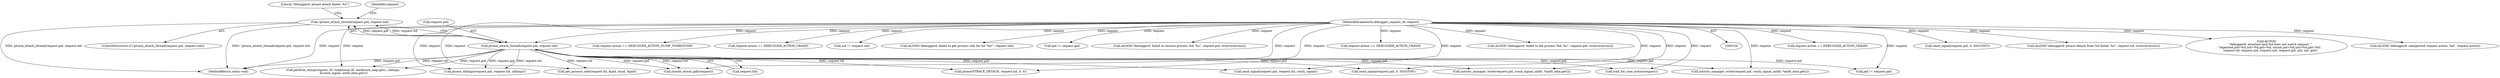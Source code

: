 digraph "0_Android_d7603583f90c2bc6074a4ee2886bd28082d7c65b_1@API" {
"1000150" [label="(Call,!ptrace_attach_thread(request.pid, request.tid))"];
"1000151" [label="(Call,ptrace_attach_thread(request.pid, request.tid))"];
"1000106" [label="(MethodParameterIn,debugger_request_t& request)"];
"1000160" [label="(Literal,\"debuggerd: ptrace attach failed: %s\")"];
"1000166" [label="(Call,request.action == DEBUGGER_ACTION_CRASH)"];
"1000354" [label="(Call,activity_manager_write(request.pid, crash_signal, amfd, *amfd_data.get()))"];
"1000198" [label="(Call,pid != request.pid)"];
"1000430" [label="(Call,send_signal(request.pid, 0, SIGCONT))"];
"1000150" [label="(Call,!ptrace_attach_thread(request.pid, request.tid))"];
"1000373" [label="(Call,ALOGE(\"debuggerd: ptrace detach from %d failed: %s\", request.tid, strerror(errno)))"];
"1000215" [label="(Call,ALOGE(\n        \"debuggerd: attached task %d does not match request: \"\n        \"expected pid=%d,uid=%d,gid=%d, actual pid=%d,uid=%d,gid=%d\",\n        request.tid, request.pid, request.uid, request.gid, pid, uid, gid))"];
"1000142" [label="(Call,ALOGE(\"debuggerd: unexpected request action: %d\", request.action))"];
"1000257" [label="(Call,ptrace_siblings(request.pid, request.tid, siblings))"];
"1000155" [label="(Call,request.tid)"];
"1000317" [label="(Call,request.action == DEBUGGER_ACTION_DUMP_TOMBSTONE)"];
"1000177" [label="(Call,get_process_info(request.tid, &pid, &uid, &gid))"];
"1000277" [label="(Call,request.action == DEBUGGER_ACTION_CRASH)"];
"1000204" [label="(Call,uid != request.uid)"];
"1000189" [label="(Call,ALOGE(\"debuggerd: failed to get process info for tid '%d'\", request.tid))"];
"1000209" [label="(Call,gid != request.gid)"];
"1000437" [label="(Call,ALOGE(\"debuggerd: failed to resume process %d: %s\", request.pid, strerror(errno)))"];
"1000450" [label="(MethodReturn,static void)"];
"1000168" [label="(Identifier,request)"];
"1000418" [label="(Call,wait_for_user_action(request))"];
"1000364" [label="(Call,ptrace(PTRACE_DETACH, request.tid, 0, 0))"];
"1000304" [label="(Call,perform_dump(request, fd, tombstone_fd, backtrace_map.get(), siblings,\n &crash_signal, amfd_data.get()))"];
"1000391" [label="(Call,request.action == DEBUGGER_ACTION_CRASH)"];
"1000149" [label="(ControlStructure,if (!ptrace_attach_thread(request.pid, request.tid)))"];
"1000399" [label="(Call,send_signal(request.pid, request.tid, crash_signal))"];
"1000408" [label="(Call,ALOGE(\"debuggerd: failed to kill process %d: %s\", request.pid, strerror(errno)))"];
"1000151" [label="(Call,ptrace_attach_thread(request.pid, request.tid))"];
"1000152" [label="(Call,request.pid)"];
"1000336" [label="(Call,send_signal(request.pid, 0, SIGSTOP))"];
"1000106" [label="(MethodParameterIn,debugger_request_t& request)"];
"1000237" [label="(Call,should_attach_gdb(request))"];
"1000420" [label="(Call,activity_manager_write(request.pid, crash_signal, amfd, *amfd_data.get()))"];
"1000150" -> "1000149"  [label="AST: "];
"1000150" -> "1000151"  [label="CFG: "];
"1000151" -> "1000150"  [label="AST: "];
"1000160" -> "1000150"  [label="CFG: "];
"1000168" -> "1000150"  [label="CFG: "];
"1000150" -> "1000450"  [label="DDG: ptrace_attach_thread(request.pid, request.tid)"];
"1000150" -> "1000450"  [label="DDG: !ptrace_attach_thread(request.pid, request.tid)"];
"1000151" -> "1000150"  [label="DDG: request.pid"];
"1000151" -> "1000150"  [label="DDG: request.tid"];
"1000151" -> "1000155"  [label="CFG: "];
"1000152" -> "1000151"  [label="AST: "];
"1000155" -> "1000151"  [label="AST: "];
"1000151" -> "1000450"  [label="DDG: request.pid"];
"1000106" -> "1000151"  [label="DDG: request"];
"1000151" -> "1000177"  [label="DDG: request.tid"];
"1000151" -> "1000198"  [label="DDG: request.pid"];
"1000151" -> "1000237"  [label="DDG: request.pid"];
"1000151" -> "1000237"  [label="DDG: request.tid"];
"1000151" -> "1000257"  [label="DDG: request.pid"];
"1000151" -> "1000257"  [label="DDG: request.tid"];
"1000151" -> "1000304"  [label="DDG: request.pid"];
"1000151" -> "1000304"  [label="DDG: request.tid"];
"1000151" -> "1000336"  [label="DDG: request.pid"];
"1000151" -> "1000354"  [label="DDG: request.pid"];
"1000151" -> "1000364"  [label="DDG: request.tid"];
"1000151" -> "1000399"  [label="DDG: request.pid"];
"1000151" -> "1000418"  [label="DDG: request.pid"];
"1000151" -> "1000420"  [label="DDG: request.pid"];
"1000106" -> "1000104"  [label="AST: "];
"1000106" -> "1000450"  [label="DDG: request"];
"1000106" -> "1000142"  [label="DDG: request"];
"1000106" -> "1000166"  [label="DDG: request"];
"1000106" -> "1000177"  [label="DDG: request"];
"1000106" -> "1000189"  [label="DDG: request"];
"1000106" -> "1000198"  [label="DDG: request"];
"1000106" -> "1000204"  [label="DDG: request"];
"1000106" -> "1000209"  [label="DDG: request"];
"1000106" -> "1000215"  [label="DDG: request"];
"1000106" -> "1000237"  [label="DDG: request"];
"1000106" -> "1000257"  [label="DDG: request"];
"1000106" -> "1000277"  [label="DDG: request"];
"1000106" -> "1000304"  [label="DDG: request"];
"1000106" -> "1000317"  [label="DDG: request"];
"1000106" -> "1000336"  [label="DDG: request"];
"1000106" -> "1000354"  [label="DDG: request"];
"1000106" -> "1000364"  [label="DDG: request"];
"1000106" -> "1000373"  [label="DDG: request"];
"1000106" -> "1000391"  [label="DDG: request"];
"1000106" -> "1000399"  [label="DDG: request"];
"1000106" -> "1000408"  [label="DDG: request"];
"1000106" -> "1000418"  [label="DDG: request"];
"1000106" -> "1000420"  [label="DDG: request"];
"1000106" -> "1000430"  [label="DDG: request"];
"1000106" -> "1000437"  [label="DDG: request"];
}

